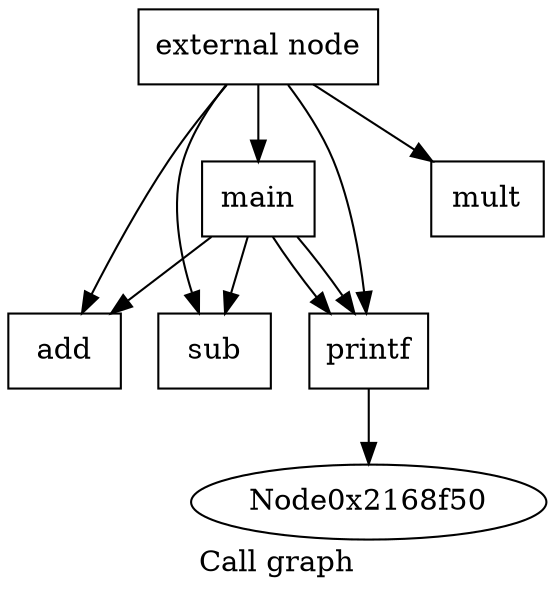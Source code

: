 digraph "Call graph" {
	label="Call graph";

	Node0x2168f20 [shape=record,label="{external node}"];
	Node0x2168f20 -> Node0x2168fc0;
	Node0x2168f20 -> Node0x2169060;
	Node0x2168f20 -> Node0x2168ff0;
	Node0x2168f20 -> Node0x2169110;
	Node0x2168f20 -> Node0x21695c0;
	Node0x2168fc0 [shape=record,label="{add}"];
	Node0x2169060 [shape=record,label="{sub}"];
	Node0x2168ff0 [shape=record,label="{mult}"];
	Node0x2169110 [shape=record,label="{main}"];
	Node0x2169110 -> Node0x2168fc0;
	Node0x2169110 -> Node0x21695c0;
	Node0x2169110 -> Node0x2169060;
	Node0x2169110 -> Node0x21695c0;
	Node0x21695c0 [shape=record,label="{printf}"];
	Node0x21695c0 -> Node0x2168f50;
}
